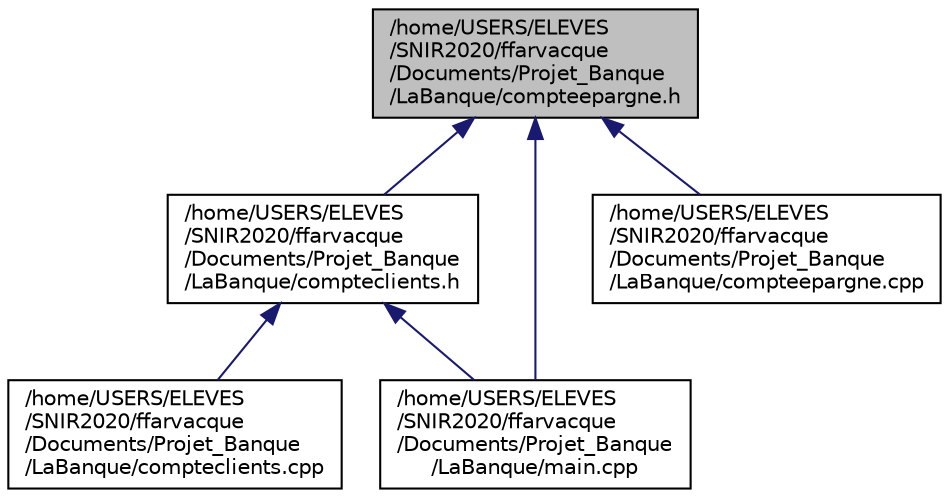 digraph "/home/USERS/ELEVES/SNIR2020/ffarvacque/Documents/Projet_Banque/LaBanque/compteepargne.h"
{
  edge [fontname="Helvetica",fontsize="10",labelfontname="Helvetica",labelfontsize="10"];
  node [fontname="Helvetica",fontsize="10",shape=record];
  Node7 [label="/home/USERS/ELEVES\l/SNIR2020/ffarvacque\l/Documents/Projet_Banque\l/LaBanque/compteepargne.h",height=0.2,width=0.4,color="black", fillcolor="grey75", style="filled", fontcolor="black"];
  Node7 -> Node8 [dir="back",color="midnightblue",fontsize="10",style="solid",fontname="Helvetica"];
  Node8 [label="/home/USERS/ELEVES\l/SNIR2020/ffarvacque\l/Documents/Projet_Banque\l/LaBanque/compteclients.h",height=0.2,width=0.4,color="black", fillcolor="white", style="filled",URL="$compteclients_8h.html"];
  Node8 -> Node9 [dir="back",color="midnightblue",fontsize="10",style="solid",fontname="Helvetica"];
  Node9 [label="/home/USERS/ELEVES\l/SNIR2020/ffarvacque\l/Documents/Projet_Banque\l/LaBanque/compteclients.cpp",height=0.2,width=0.4,color="black", fillcolor="white", style="filled",URL="$compteclients_8cpp.html"];
  Node8 -> Node10 [dir="back",color="midnightblue",fontsize="10",style="solid",fontname="Helvetica"];
  Node10 [label="/home/USERS/ELEVES\l/SNIR2020/ffarvacque\l/Documents/Projet_Banque\l/LaBanque/main.cpp",height=0.2,width=0.4,color="black", fillcolor="white", style="filled",URL="$main_8cpp.html"];
  Node7 -> Node11 [dir="back",color="midnightblue",fontsize="10",style="solid",fontname="Helvetica"];
  Node11 [label="/home/USERS/ELEVES\l/SNIR2020/ffarvacque\l/Documents/Projet_Banque\l/LaBanque/compteepargne.cpp",height=0.2,width=0.4,color="black", fillcolor="white", style="filled",URL="$compteepargne_8cpp.html"];
  Node7 -> Node10 [dir="back",color="midnightblue",fontsize="10",style="solid",fontname="Helvetica"];
}
